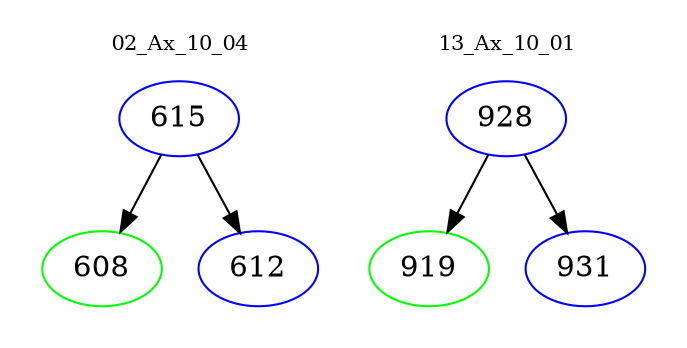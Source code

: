 digraph{
subgraph cluster_0 {
color = white
label = "02_Ax_10_04";
fontsize=10;
T0_615 [label="615", color="blue"]
T0_615 -> T0_608 [color="black"]
T0_608 [label="608", color="green"]
T0_615 -> T0_612 [color="black"]
T0_612 [label="612", color="blue"]
}
subgraph cluster_1 {
color = white
label = "13_Ax_10_01";
fontsize=10;
T1_928 [label="928", color="blue"]
T1_928 -> T1_919 [color="black"]
T1_919 [label="919", color="green"]
T1_928 -> T1_931 [color="black"]
T1_931 [label="931", color="blue"]
}
}
